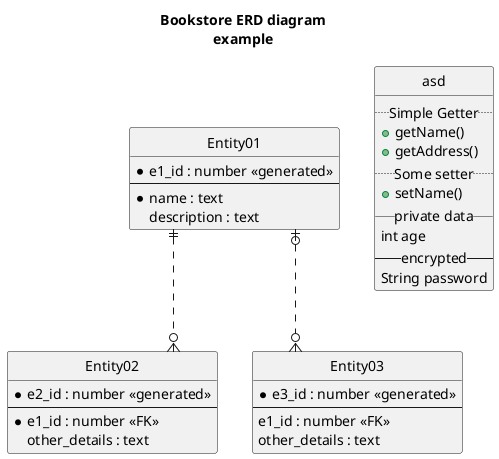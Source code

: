 @startuml

title Bookstore ERD diagram\nexample

'[SECTION] Entities

entity "Entity01" as e01 {
    *e1_id : number <<generated>>
    --
    *name : text
    description : text
}

entity "Entity02" as e02 {
    *e2_id : number <<generated>>
    --
    *e1_id : number <<FK>>
    other_details : text
}

entity "Entity03" as e03 {
    *e3_id : number <<generated>>
    --
    e1_id : number <<FK>>
    other_details : text
}

entity "asd" {
    .. Simple Getter ..
    + getName()
    + getAddress()
    .. Some setter ..
    + setName()
    __ private data __
    int age
    -- encrypted --
    String password
}


'[SECTION] Relationships

e01 ||..o{ e02
e01 |o..o{ e03


'[SECTION] Skinparms

' Configure title appearance
' skinparam titleBorderRoundCorner 15
' skinparam titleBorderThickness 2
' skinparam titleBorderColor red
' skinparam titleBackgroundColor Aqua-CadetBlue

' hide the spot
hide circle

' avoid problems with angled crows feet
skinparam linetype ortho


@enduml